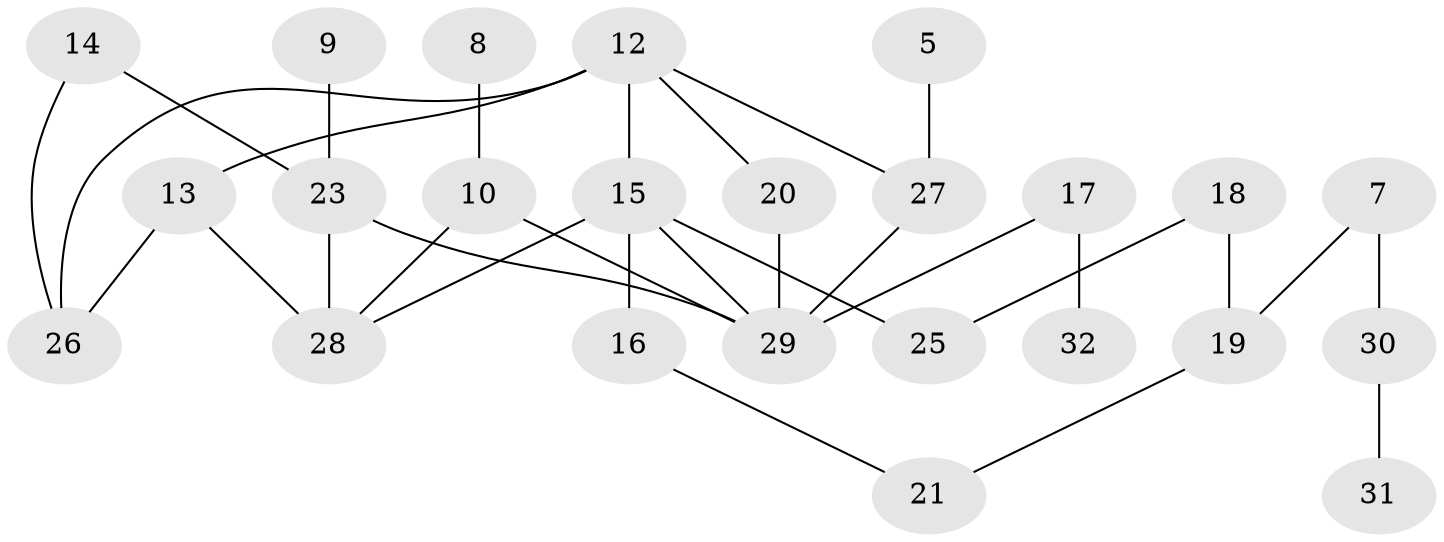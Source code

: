 // original degree distribution, {3: 0.2125, 2: 0.325, 1: 0.2625, 0: 0.1, 4: 0.075, 7: 0.0125, 5: 0.0125}
// Generated by graph-tools (version 1.1) at 2025/35/03/04/25 23:35:46]
// undirected, 24 vertices, 31 edges
graph export_dot {
  node [color=gray90,style=filled];
  5;
  7;
  8;
  9;
  10;
  12;
  13;
  14;
  15;
  16;
  17;
  18;
  19;
  20;
  21;
  23;
  25;
  26;
  27;
  28;
  29;
  30;
  31;
  32;
  5 -- 27 [weight=1.0];
  7 -- 19 [weight=1.0];
  7 -- 30 [weight=1.0];
  8 -- 10 [weight=1.0];
  9 -- 23 [weight=1.0];
  10 -- 28 [weight=1.0];
  10 -- 29 [weight=1.0];
  12 -- 13 [weight=1.0];
  12 -- 15 [weight=1.0];
  12 -- 20 [weight=1.0];
  12 -- 26 [weight=1.0];
  12 -- 27 [weight=1.0];
  13 -- 26 [weight=1.0];
  13 -- 28 [weight=2.0];
  14 -- 23 [weight=1.0];
  14 -- 26 [weight=1.0];
  15 -- 16 [weight=1.0];
  15 -- 25 [weight=1.0];
  15 -- 28 [weight=1.0];
  15 -- 29 [weight=1.0];
  16 -- 21 [weight=1.0];
  17 -- 29 [weight=1.0];
  17 -- 32 [weight=1.0];
  18 -- 19 [weight=1.0];
  18 -- 25 [weight=1.0];
  19 -- 21 [weight=1.0];
  20 -- 29 [weight=1.0];
  23 -- 28 [weight=1.0];
  23 -- 29 [weight=1.0];
  27 -- 29 [weight=1.0];
  30 -- 31 [weight=1.0];
}

